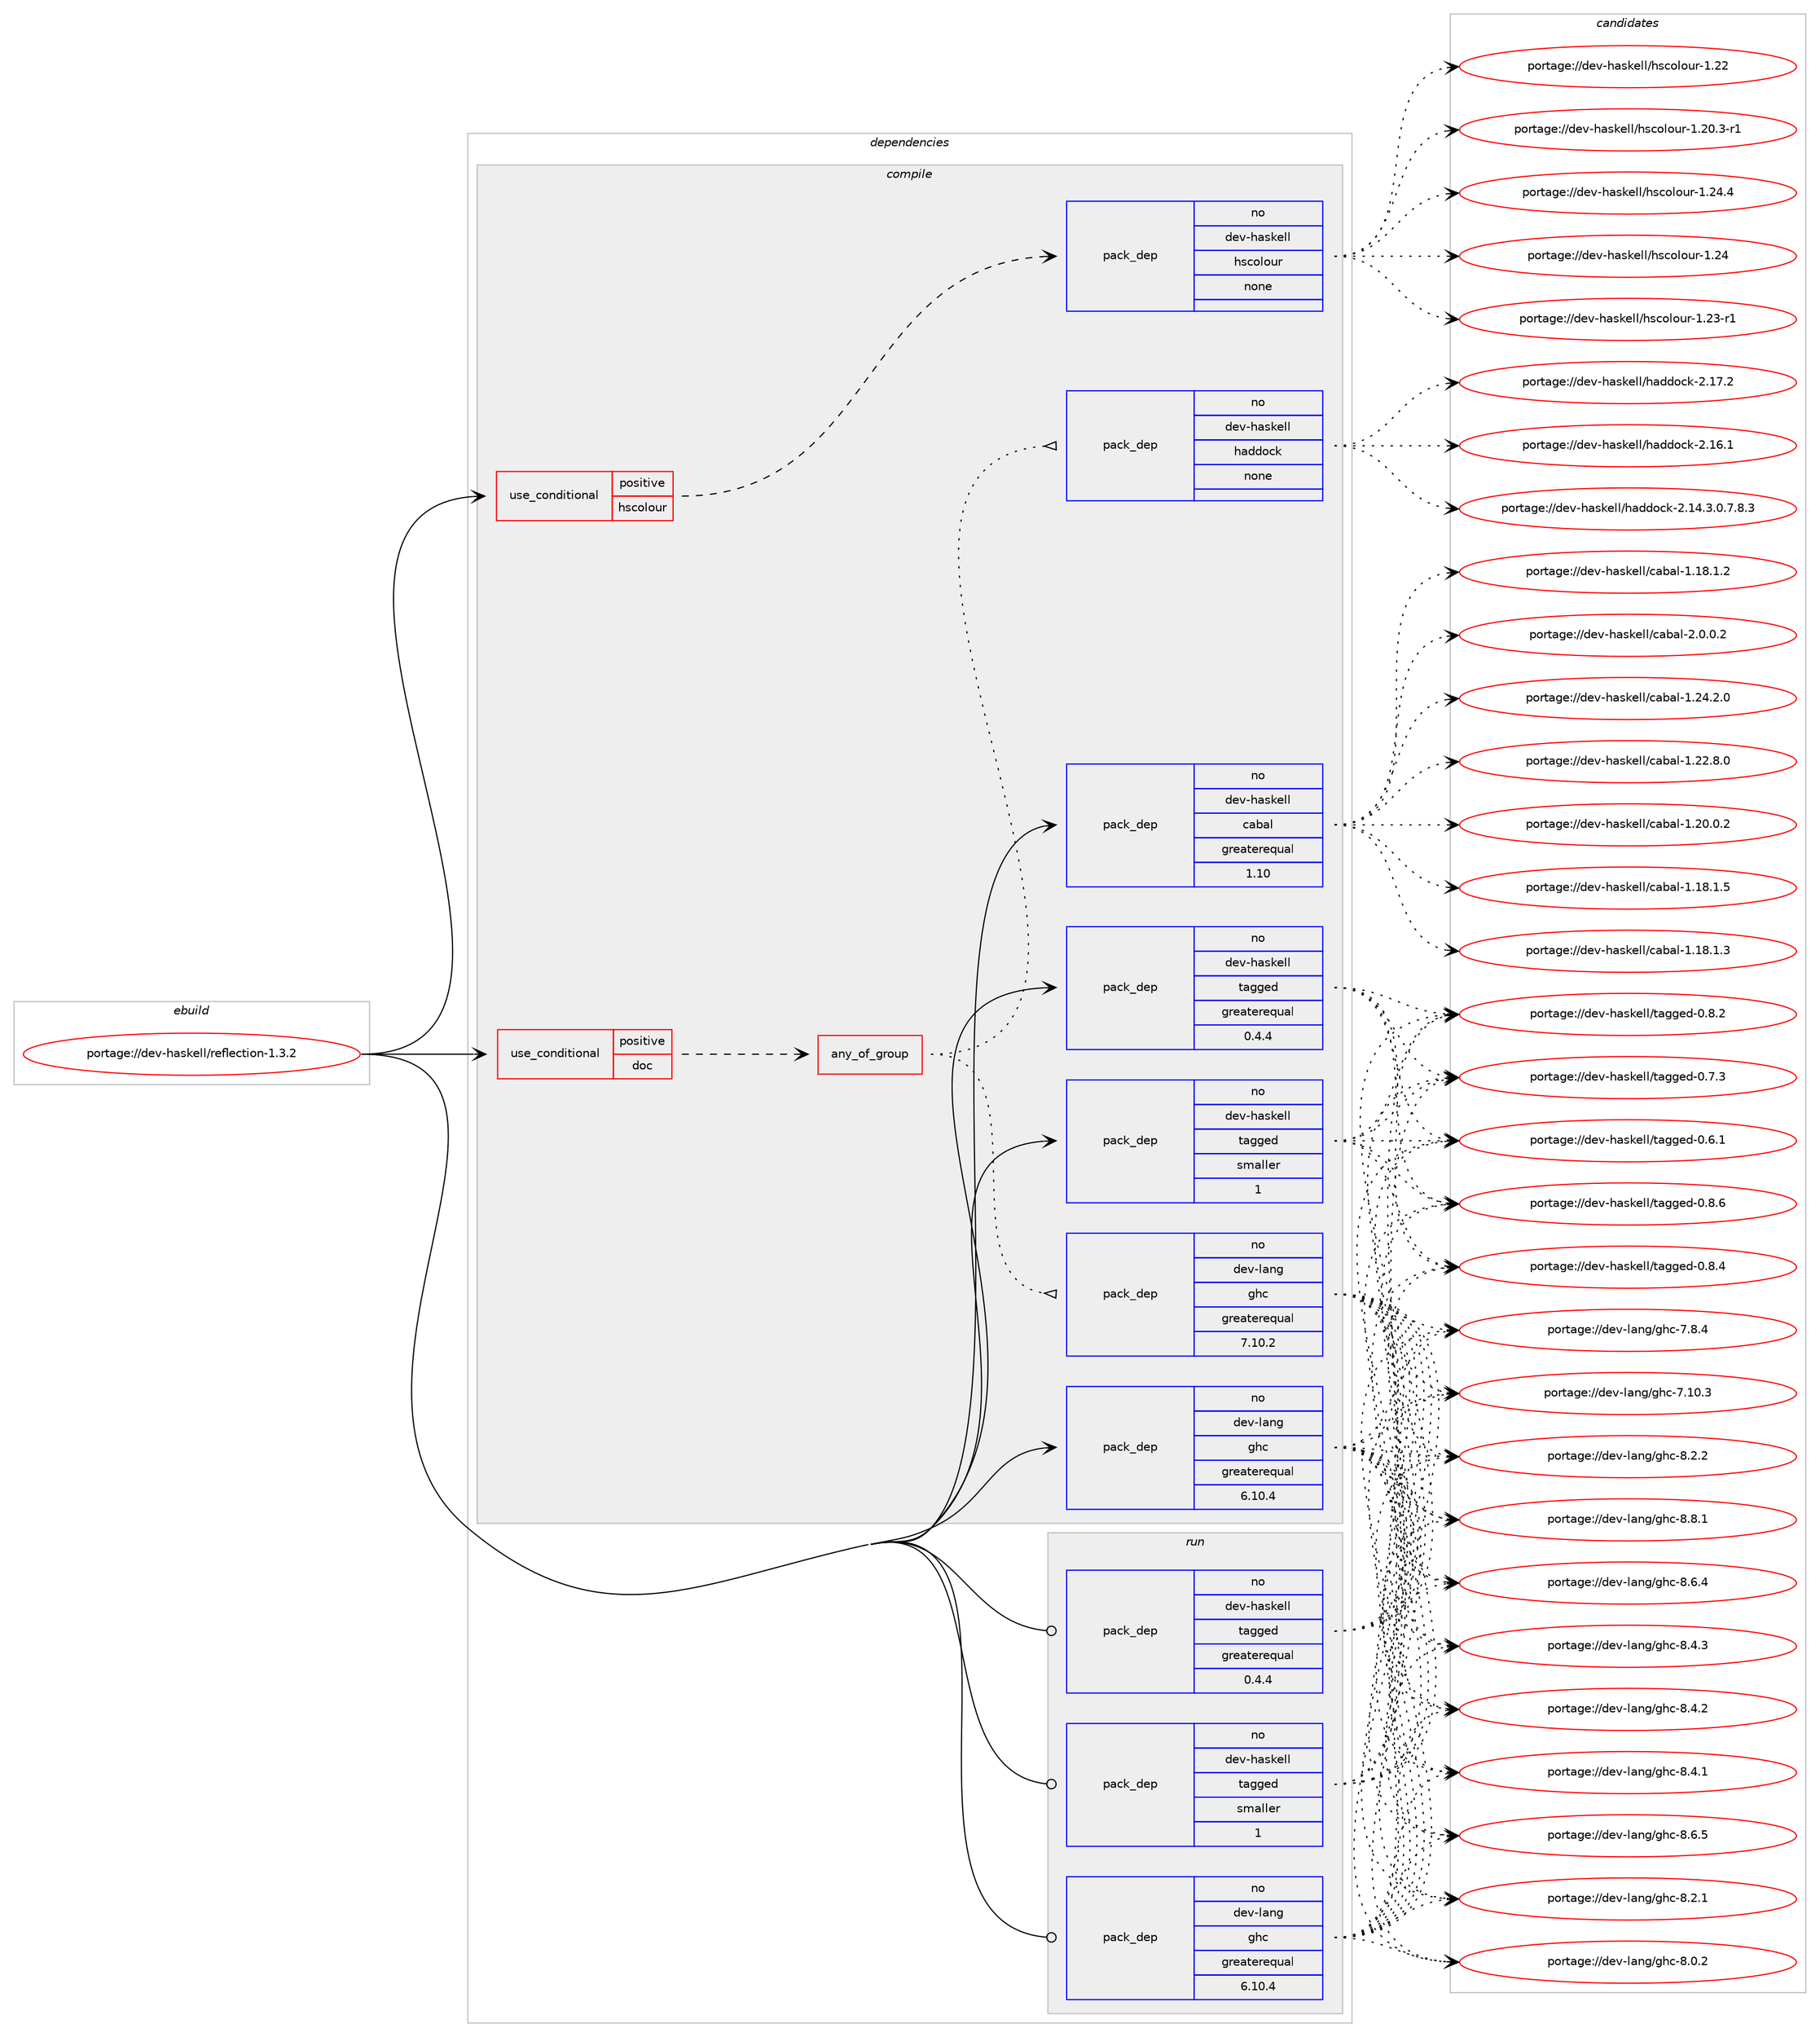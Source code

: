 digraph prolog {

# *************
# Graph options
# *************

newrank=true;
concentrate=true;
compound=true;
graph [rankdir=LR,fontname=Helvetica,fontsize=10,ranksep=1.5];#, ranksep=2.5, nodesep=0.2];
edge  [arrowhead=vee];
node  [fontname=Helvetica,fontsize=10];

# **********
# The ebuild
# **********

subgraph cluster_leftcol {
color=gray;
label=<<i>ebuild</i>>;
id [label="portage://dev-haskell/reflection-1.3.2", color=red, width=4, href="../dev-haskell/reflection-1.3.2.svg"];
}

# ****************
# The dependencies
# ****************

subgraph cluster_midcol {
color=gray;
label=<<i>dependencies</i>>;
subgraph cluster_compile {
fillcolor="#eeeeee";
style=filled;
label=<<i>compile</i>>;
subgraph cond132026 {
dependency547009 [label=<<TABLE BORDER="0" CELLBORDER="1" CELLSPACING="0" CELLPADDING="4"><TR><TD ROWSPAN="3" CELLPADDING="10">use_conditional</TD></TR><TR><TD>positive</TD></TR><TR><TD>doc</TD></TR></TABLE>>, shape=none, color=red];
subgraph any5845 {
dependency547010 [label=<<TABLE BORDER="0" CELLBORDER="1" CELLSPACING="0" CELLPADDING="4"><TR><TD CELLPADDING="10">any_of_group</TD></TR></TABLE>>, shape=none, color=red];subgraph pack408901 {
dependency547011 [label=<<TABLE BORDER="0" CELLBORDER="1" CELLSPACING="0" CELLPADDING="4" WIDTH="220"><TR><TD ROWSPAN="6" CELLPADDING="30">pack_dep</TD></TR><TR><TD WIDTH="110">no</TD></TR><TR><TD>dev-haskell</TD></TR><TR><TD>haddock</TD></TR><TR><TD>none</TD></TR><TR><TD></TD></TR></TABLE>>, shape=none, color=blue];
}
dependency547010:e -> dependency547011:w [weight=20,style="dotted",arrowhead="oinv"];
subgraph pack408902 {
dependency547012 [label=<<TABLE BORDER="0" CELLBORDER="1" CELLSPACING="0" CELLPADDING="4" WIDTH="220"><TR><TD ROWSPAN="6" CELLPADDING="30">pack_dep</TD></TR><TR><TD WIDTH="110">no</TD></TR><TR><TD>dev-lang</TD></TR><TR><TD>ghc</TD></TR><TR><TD>greaterequal</TD></TR><TR><TD>7.10.2</TD></TR></TABLE>>, shape=none, color=blue];
}
dependency547010:e -> dependency547012:w [weight=20,style="dotted",arrowhead="oinv"];
}
dependency547009:e -> dependency547010:w [weight=20,style="dashed",arrowhead="vee"];
}
id:e -> dependency547009:w [weight=20,style="solid",arrowhead="vee"];
subgraph cond132027 {
dependency547013 [label=<<TABLE BORDER="0" CELLBORDER="1" CELLSPACING="0" CELLPADDING="4"><TR><TD ROWSPAN="3" CELLPADDING="10">use_conditional</TD></TR><TR><TD>positive</TD></TR><TR><TD>hscolour</TD></TR></TABLE>>, shape=none, color=red];
subgraph pack408903 {
dependency547014 [label=<<TABLE BORDER="0" CELLBORDER="1" CELLSPACING="0" CELLPADDING="4" WIDTH="220"><TR><TD ROWSPAN="6" CELLPADDING="30">pack_dep</TD></TR><TR><TD WIDTH="110">no</TD></TR><TR><TD>dev-haskell</TD></TR><TR><TD>hscolour</TD></TR><TR><TD>none</TD></TR><TR><TD></TD></TR></TABLE>>, shape=none, color=blue];
}
dependency547013:e -> dependency547014:w [weight=20,style="dashed",arrowhead="vee"];
}
id:e -> dependency547013:w [weight=20,style="solid",arrowhead="vee"];
subgraph pack408904 {
dependency547015 [label=<<TABLE BORDER="0" CELLBORDER="1" CELLSPACING="0" CELLPADDING="4" WIDTH="220"><TR><TD ROWSPAN="6" CELLPADDING="30">pack_dep</TD></TR><TR><TD WIDTH="110">no</TD></TR><TR><TD>dev-haskell</TD></TR><TR><TD>cabal</TD></TR><TR><TD>greaterequal</TD></TR><TR><TD>1.10</TD></TR></TABLE>>, shape=none, color=blue];
}
id:e -> dependency547015:w [weight=20,style="solid",arrowhead="vee"];
subgraph pack408905 {
dependency547016 [label=<<TABLE BORDER="0" CELLBORDER="1" CELLSPACING="0" CELLPADDING="4" WIDTH="220"><TR><TD ROWSPAN="6" CELLPADDING="30">pack_dep</TD></TR><TR><TD WIDTH="110">no</TD></TR><TR><TD>dev-haskell</TD></TR><TR><TD>tagged</TD></TR><TR><TD>greaterequal</TD></TR><TR><TD>0.4.4</TD></TR></TABLE>>, shape=none, color=blue];
}
id:e -> dependency547016:w [weight=20,style="solid",arrowhead="vee"];
subgraph pack408906 {
dependency547017 [label=<<TABLE BORDER="0" CELLBORDER="1" CELLSPACING="0" CELLPADDING="4" WIDTH="220"><TR><TD ROWSPAN="6" CELLPADDING="30">pack_dep</TD></TR><TR><TD WIDTH="110">no</TD></TR><TR><TD>dev-haskell</TD></TR><TR><TD>tagged</TD></TR><TR><TD>smaller</TD></TR><TR><TD>1</TD></TR></TABLE>>, shape=none, color=blue];
}
id:e -> dependency547017:w [weight=20,style="solid",arrowhead="vee"];
subgraph pack408907 {
dependency547018 [label=<<TABLE BORDER="0" CELLBORDER="1" CELLSPACING="0" CELLPADDING="4" WIDTH="220"><TR><TD ROWSPAN="6" CELLPADDING="30">pack_dep</TD></TR><TR><TD WIDTH="110">no</TD></TR><TR><TD>dev-lang</TD></TR><TR><TD>ghc</TD></TR><TR><TD>greaterequal</TD></TR><TR><TD>6.10.4</TD></TR></TABLE>>, shape=none, color=blue];
}
id:e -> dependency547018:w [weight=20,style="solid",arrowhead="vee"];
}
subgraph cluster_compileandrun {
fillcolor="#eeeeee";
style=filled;
label=<<i>compile and run</i>>;
}
subgraph cluster_run {
fillcolor="#eeeeee";
style=filled;
label=<<i>run</i>>;
subgraph pack408908 {
dependency547019 [label=<<TABLE BORDER="0" CELLBORDER="1" CELLSPACING="0" CELLPADDING="4" WIDTH="220"><TR><TD ROWSPAN="6" CELLPADDING="30">pack_dep</TD></TR><TR><TD WIDTH="110">no</TD></TR><TR><TD>dev-haskell</TD></TR><TR><TD>tagged</TD></TR><TR><TD>greaterequal</TD></TR><TR><TD>0.4.4</TD></TR></TABLE>>, shape=none, color=blue];
}
id:e -> dependency547019:w [weight=20,style="solid",arrowhead="odot"];
subgraph pack408909 {
dependency547020 [label=<<TABLE BORDER="0" CELLBORDER="1" CELLSPACING="0" CELLPADDING="4" WIDTH="220"><TR><TD ROWSPAN="6" CELLPADDING="30">pack_dep</TD></TR><TR><TD WIDTH="110">no</TD></TR><TR><TD>dev-haskell</TD></TR><TR><TD>tagged</TD></TR><TR><TD>smaller</TD></TR><TR><TD>1</TD></TR></TABLE>>, shape=none, color=blue];
}
id:e -> dependency547020:w [weight=20,style="solid",arrowhead="odot"];
subgraph pack408910 {
dependency547021 [label=<<TABLE BORDER="0" CELLBORDER="1" CELLSPACING="0" CELLPADDING="4" WIDTH="220"><TR><TD ROWSPAN="6" CELLPADDING="30">pack_dep</TD></TR><TR><TD WIDTH="110">no</TD></TR><TR><TD>dev-lang</TD></TR><TR><TD>ghc</TD></TR><TR><TD>greaterequal</TD></TR><TR><TD>6.10.4</TD></TR></TABLE>>, shape=none, color=blue];
}
id:e -> dependency547021:w [weight=20,style="solid",arrowhead="odot"];
}
}

# **************
# The candidates
# **************

subgraph cluster_choices {
rank=same;
color=gray;
label=<<i>candidates</i>>;

subgraph choice408901 {
color=black;
nodesep=1;
choice100101118451049711510710110810847104971001001119910745504649554650 [label="portage://dev-haskell/haddock-2.17.2", color=red, width=4,href="../dev-haskell/haddock-2.17.2.svg"];
choice100101118451049711510710110810847104971001001119910745504649544649 [label="portage://dev-haskell/haddock-2.16.1", color=red, width=4,href="../dev-haskell/haddock-2.16.1.svg"];
choice1001011184510497115107101108108471049710010011199107455046495246514648465546564651 [label="portage://dev-haskell/haddock-2.14.3.0.7.8.3", color=red, width=4,href="../dev-haskell/haddock-2.14.3.0.7.8.3.svg"];
dependency547011:e -> choice100101118451049711510710110810847104971001001119910745504649554650:w [style=dotted,weight="100"];
dependency547011:e -> choice100101118451049711510710110810847104971001001119910745504649544649:w [style=dotted,weight="100"];
dependency547011:e -> choice1001011184510497115107101108108471049710010011199107455046495246514648465546564651:w [style=dotted,weight="100"];
}
subgraph choice408902 {
color=black;
nodesep=1;
choice10010111845108971101034710310499455646564649 [label="portage://dev-lang/ghc-8.8.1", color=red, width=4,href="../dev-lang/ghc-8.8.1.svg"];
choice10010111845108971101034710310499455646544653 [label="portage://dev-lang/ghc-8.6.5", color=red, width=4,href="../dev-lang/ghc-8.6.5.svg"];
choice10010111845108971101034710310499455646544652 [label="portage://dev-lang/ghc-8.6.4", color=red, width=4,href="../dev-lang/ghc-8.6.4.svg"];
choice10010111845108971101034710310499455646524651 [label="portage://dev-lang/ghc-8.4.3", color=red, width=4,href="../dev-lang/ghc-8.4.3.svg"];
choice10010111845108971101034710310499455646524650 [label="portage://dev-lang/ghc-8.4.2", color=red, width=4,href="../dev-lang/ghc-8.4.2.svg"];
choice10010111845108971101034710310499455646524649 [label="portage://dev-lang/ghc-8.4.1", color=red, width=4,href="../dev-lang/ghc-8.4.1.svg"];
choice10010111845108971101034710310499455646504650 [label="portage://dev-lang/ghc-8.2.2", color=red, width=4,href="../dev-lang/ghc-8.2.2.svg"];
choice10010111845108971101034710310499455646504649 [label="portage://dev-lang/ghc-8.2.1", color=red, width=4,href="../dev-lang/ghc-8.2.1.svg"];
choice10010111845108971101034710310499455646484650 [label="portage://dev-lang/ghc-8.0.2", color=red, width=4,href="../dev-lang/ghc-8.0.2.svg"];
choice10010111845108971101034710310499455546564652 [label="portage://dev-lang/ghc-7.8.4", color=red, width=4,href="../dev-lang/ghc-7.8.4.svg"];
choice1001011184510897110103471031049945554649484651 [label="portage://dev-lang/ghc-7.10.3", color=red, width=4,href="../dev-lang/ghc-7.10.3.svg"];
dependency547012:e -> choice10010111845108971101034710310499455646564649:w [style=dotted,weight="100"];
dependency547012:e -> choice10010111845108971101034710310499455646544653:w [style=dotted,weight="100"];
dependency547012:e -> choice10010111845108971101034710310499455646544652:w [style=dotted,weight="100"];
dependency547012:e -> choice10010111845108971101034710310499455646524651:w [style=dotted,weight="100"];
dependency547012:e -> choice10010111845108971101034710310499455646524650:w [style=dotted,weight="100"];
dependency547012:e -> choice10010111845108971101034710310499455646524649:w [style=dotted,weight="100"];
dependency547012:e -> choice10010111845108971101034710310499455646504650:w [style=dotted,weight="100"];
dependency547012:e -> choice10010111845108971101034710310499455646504649:w [style=dotted,weight="100"];
dependency547012:e -> choice10010111845108971101034710310499455646484650:w [style=dotted,weight="100"];
dependency547012:e -> choice10010111845108971101034710310499455546564652:w [style=dotted,weight="100"];
dependency547012:e -> choice1001011184510897110103471031049945554649484651:w [style=dotted,weight="100"];
}
subgraph choice408903 {
color=black;
nodesep=1;
choice1001011184510497115107101108108471041159911110811111711445494650524652 [label="portage://dev-haskell/hscolour-1.24.4", color=red, width=4,href="../dev-haskell/hscolour-1.24.4.svg"];
choice100101118451049711510710110810847104115991111081111171144549465052 [label="portage://dev-haskell/hscolour-1.24", color=red, width=4,href="../dev-haskell/hscolour-1.24.svg"];
choice1001011184510497115107101108108471041159911110811111711445494650514511449 [label="portage://dev-haskell/hscolour-1.23-r1", color=red, width=4,href="../dev-haskell/hscolour-1.23-r1.svg"];
choice100101118451049711510710110810847104115991111081111171144549465050 [label="portage://dev-haskell/hscolour-1.22", color=red, width=4,href="../dev-haskell/hscolour-1.22.svg"];
choice10010111845104971151071011081084710411599111108111117114454946504846514511449 [label="portage://dev-haskell/hscolour-1.20.3-r1", color=red, width=4,href="../dev-haskell/hscolour-1.20.3-r1.svg"];
dependency547014:e -> choice1001011184510497115107101108108471041159911110811111711445494650524652:w [style=dotted,weight="100"];
dependency547014:e -> choice100101118451049711510710110810847104115991111081111171144549465052:w [style=dotted,weight="100"];
dependency547014:e -> choice1001011184510497115107101108108471041159911110811111711445494650514511449:w [style=dotted,weight="100"];
dependency547014:e -> choice100101118451049711510710110810847104115991111081111171144549465050:w [style=dotted,weight="100"];
dependency547014:e -> choice10010111845104971151071011081084710411599111108111117114454946504846514511449:w [style=dotted,weight="100"];
}
subgraph choice408904 {
color=black;
nodesep=1;
choice100101118451049711510710110810847999798971084550464846484650 [label="portage://dev-haskell/cabal-2.0.0.2", color=red, width=4,href="../dev-haskell/cabal-2.0.0.2.svg"];
choice10010111845104971151071011081084799979897108454946505246504648 [label="portage://dev-haskell/cabal-1.24.2.0", color=red, width=4,href="../dev-haskell/cabal-1.24.2.0.svg"];
choice10010111845104971151071011081084799979897108454946505046564648 [label="portage://dev-haskell/cabal-1.22.8.0", color=red, width=4,href="../dev-haskell/cabal-1.22.8.0.svg"];
choice10010111845104971151071011081084799979897108454946504846484650 [label="portage://dev-haskell/cabal-1.20.0.2", color=red, width=4,href="../dev-haskell/cabal-1.20.0.2.svg"];
choice10010111845104971151071011081084799979897108454946495646494653 [label="portage://dev-haskell/cabal-1.18.1.5", color=red, width=4,href="../dev-haskell/cabal-1.18.1.5.svg"];
choice10010111845104971151071011081084799979897108454946495646494651 [label="portage://dev-haskell/cabal-1.18.1.3", color=red, width=4,href="../dev-haskell/cabal-1.18.1.3.svg"];
choice10010111845104971151071011081084799979897108454946495646494650 [label="portage://dev-haskell/cabal-1.18.1.2", color=red, width=4,href="../dev-haskell/cabal-1.18.1.2.svg"];
dependency547015:e -> choice100101118451049711510710110810847999798971084550464846484650:w [style=dotted,weight="100"];
dependency547015:e -> choice10010111845104971151071011081084799979897108454946505246504648:w [style=dotted,weight="100"];
dependency547015:e -> choice10010111845104971151071011081084799979897108454946505046564648:w [style=dotted,weight="100"];
dependency547015:e -> choice10010111845104971151071011081084799979897108454946504846484650:w [style=dotted,weight="100"];
dependency547015:e -> choice10010111845104971151071011081084799979897108454946495646494653:w [style=dotted,weight="100"];
dependency547015:e -> choice10010111845104971151071011081084799979897108454946495646494651:w [style=dotted,weight="100"];
dependency547015:e -> choice10010111845104971151071011081084799979897108454946495646494650:w [style=dotted,weight="100"];
}
subgraph choice408905 {
color=black;
nodesep=1;
choice10010111845104971151071011081084711697103103101100454846564654 [label="portage://dev-haskell/tagged-0.8.6", color=red, width=4,href="../dev-haskell/tagged-0.8.6.svg"];
choice10010111845104971151071011081084711697103103101100454846564652 [label="portage://dev-haskell/tagged-0.8.4", color=red, width=4,href="../dev-haskell/tagged-0.8.4.svg"];
choice10010111845104971151071011081084711697103103101100454846564650 [label="portage://dev-haskell/tagged-0.8.2", color=red, width=4,href="../dev-haskell/tagged-0.8.2.svg"];
choice10010111845104971151071011081084711697103103101100454846554651 [label="portage://dev-haskell/tagged-0.7.3", color=red, width=4,href="../dev-haskell/tagged-0.7.3.svg"];
choice10010111845104971151071011081084711697103103101100454846544649 [label="portage://dev-haskell/tagged-0.6.1", color=red, width=4,href="../dev-haskell/tagged-0.6.1.svg"];
dependency547016:e -> choice10010111845104971151071011081084711697103103101100454846564654:w [style=dotted,weight="100"];
dependency547016:e -> choice10010111845104971151071011081084711697103103101100454846564652:w [style=dotted,weight="100"];
dependency547016:e -> choice10010111845104971151071011081084711697103103101100454846564650:w [style=dotted,weight="100"];
dependency547016:e -> choice10010111845104971151071011081084711697103103101100454846554651:w [style=dotted,weight="100"];
dependency547016:e -> choice10010111845104971151071011081084711697103103101100454846544649:w [style=dotted,weight="100"];
}
subgraph choice408906 {
color=black;
nodesep=1;
choice10010111845104971151071011081084711697103103101100454846564654 [label="portage://dev-haskell/tagged-0.8.6", color=red, width=4,href="../dev-haskell/tagged-0.8.6.svg"];
choice10010111845104971151071011081084711697103103101100454846564652 [label="portage://dev-haskell/tagged-0.8.4", color=red, width=4,href="../dev-haskell/tagged-0.8.4.svg"];
choice10010111845104971151071011081084711697103103101100454846564650 [label="portage://dev-haskell/tagged-0.8.2", color=red, width=4,href="../dev-haskell/tagged-0.8.2.svg"];
choice10010111845104971151071011081084711697103103101100454846554651 [label="portage://dev-haskell/tagged-0.7.3", color=red, width=4,href="../dev-haskell/tagged-0.7.3.svg"];
choice10010111845104971151071011081084711697103103101100454846544649 [label="portage://dev-haskell/tagged-0.6.1", color=red, width=4,href="../dev-haskell/tagged-0.6.1.svg"];
dependency547017:e -> choice10010111845104971151071011081084711697103103101100454846564654:w [style=dotted,weight="100"];
dependency547017:e -> choice10010111845104971151071011081084711697103103101100454846564652:w [style=dotted,weight="100"];
dependency547017:e -> choice10010111845104971151071011081084711697103103101100454846564650:w [style=dotted,weight="100"];
dependency547017:e -> choice10010111845104971151071011081084711697103103101100454846554651:w [style=dotted,weight="100"];
dependency547017:e -> choice10010111845104971151071011081084711697103103101100454846544649:w [style=dotted,weight="100"];
}
subgraph choice408907 {
color=black;
nodesep=1;
choice10010111845108971101034710310499455646564649 [label="portage://dev-lang/ghc-8.8.1", color=red, width=4,href="../dev-lang/ghc-8.8.1.svg"];
choice10010111845108971101034710310499455646544653 [label="portage://dev-lang/ghc-8.6.5", color=red, width=4,href="../dev-lang/ghc-8.6.5.svg"];
choice10010111845108971101034710310499455646544652 [label="portage://dev-lang/ghc-8.6.4", color=red, width=4,href="../dev-lang/ghc-8.6.4.svg"];
choice10010111845108971101034710310499455646524651 [label="portage://dev-lang/ghc-8.4.3", color=red, width=4,href="../dev-lang/ghc-8.4.3.svg"];
choice10010111845108971101034710310499455646524650 [label="portage://dev-lang/ghc-8.4.2", color=red, width=4,href="../dev-lang/ghc-8.4.2.svg"];
choice10010111845108971101034710310499455646524649 [label="portage://dev-lang/ghc-8.4.1", color=red, width=4,href="../dev-lang/ghc-8.4.1.svg"];
choice10010111845108971101034710310499455646504650 [label="portage://dev-lang/ghc-8.2.2", color=red, width=4,href="../dev-lang/ghc-8.2.2.svg"];
choice10010111845108971101034710310499455646504649 [label="portage://dev-lang/ghc-8.2.1", color=red, width=4,href="../dev-lang/ghc-8.2.1.svg"];
choice10010111845108971101034710310499455646484650 [label="portage://dev-lang/ghc-8.0.2", color=red, width=4,href="../dev-lang/ghc-8.0.2.svg"];
choice10010111845108971101034710310499455546564652 [label="portage://dev-lang/ghc-7.8.4", color=red, width=4,href="../dev-lang/ghc-7.8.4.svg"];
choice1001011184510897110103471031049945554649484651 [label="portage://dev-lang/ghc-7.10.3", color=red, width=4,href="../dev-lang/ghc-7.10.3.svg"];
dependency547018:e -> choice10010111845108971101034710310499455646564649:w [style=dotted,weight="100"];
dependency547018:e -> choice10010111845108971101034710310499455646544653:w [style=dotted,weight="100"];
dependency547018:e -> choice10010111845108971101034710310499455646544652:w [style=dotted,weight="100"];
dependency547018:e -> choice10010111845108971101034710310499455646524651:w [style=dotted,weight="100"];
dependency547018:e -> choice10010111845108971101034710310499455646524650:w [style=dotted,weight="100"];
dependency547018:e -> choice10010111845108971101034710310499455646524649:w [style=dotted,weight="100"];
dependency547018:e -> choice10010111845108971101034710310499455646504650:w [style=dotted,weight="100"];
dependency547018:e -> choice10010111845108971101034710310499455646504649:w [style=dotted,weight="100"];
dependency547018:e -> choice10010111845108971101034710310499455646484650:w [style=dotted,weight="100"];
dependency547018:e -> choice10010111845108971101034710310499455546564652:w [style=dotted,weight="100"];
dependency547018:e -> choice1001011184510897110103471031049945554649484651:w [style=dotted,weight="100"];
}
subgraph choice408908 {
color=black;
nodesep=1;
choice10010111845104971151071011081084711697103103101100454846564654 [label="portage://dev-haskell/tagged-0.8.6", color=red, width=4,href="../dev-haskell/tagged-0.8.6.svg"];
choice10010111845104971151071011081084711697103103101100454846564652 [label="portage://dev-haskell/tagged-0.8.4", color=red, width=4,href="../dev-haskell/tagged-0.8.4.svg"];
choice10010111845104971151071011081084711697103103101100454846564650 [label="portage://dev-haskell/tagged-0.8.2", color=red, width=4,href="../dev-haskell/tagged-0.8.2.svg"];
choice10010111845104971151071011081084711697103103101100454846554651 [label="portage://dev-haskell/tagged-0.7.3", color=red, width=4,href="../dev-haskell/tagged-0.7.3.svg"];
choice10010111845104971151071011081084711697103103101100454846544649 [label="portage://dev-haskell/tagged-0.6.1", color=red, width=4,href="../dev-haskell/tagged-0.6.1.svg"];
dependency547019:e -> choice10010111845104971151071011081084711697103103101100454846564654:w [style=dotted,weight="100"];
dependency547019:e -> choice10010111845104971151071011081084711697103103101100454846564652:w [style=dotted,weight="100"];
dependency547019:e -> choice10010111845104971151071011081084711697103103101100454846564650:w [style=dotted,weight="100"];
dependency547019:e -> choice10010111845104971151071011081084711697103103101100454846554651:w [style=dotted,weight="100"];
dependency547019:e -> choice10010111845104971151071011081084711697103103101100454846544649:w [style=dotted,weight="100"];
}
subgraph choice408909 {
color=black;
nodesep=1;
choice10010111845104971151071011081084711697103103101100454846564654 [label="portage://dev-haskell/tagged-0.8.6", color=red, width=4,href="../dev-haskell/tagged-0.8.6.svg"];
choice10010111845104971151071011081084711697103103101100454846564652 [label="portage://dev-haskell/tagged-0.8.4", color=red, width=4,href="../dev-haskell/tagged-0.8.4.svg"];
choice10010111845104971151071011081084711697103103101100454846564650 [label="portage://dev-haskell/tagged-0.8.2", color=red, width=4,href="../dev-haskell/tagged-0.8.2.svg"];
choice10010111845104971151071011081084711697103103101100454846554651 [label="portage://dev-haskell/tagged-0.7.3", color=red, width=4,href="../dev-haskell/tagged-0.7.3.svg"];
choice10010111845104971151071011081084711697103103101100454846544649 [label="portage://dev-haskell/tagged-0.6.1", color=red, width=4,href="../dev-haskell/tagged-0.6.1.svg"];
dependency547020:e -> choice10010111845104971151071011081084711697103103101100454846564654:w [style=dotted,weight="100"];
dependency547020:e -> choice10010111845104971151071011081084711697103103101100454846564652:w [style=dotted,weight="100"];
dependency547020:e -> choice10010111845104971151071011081084711697103103101100454846564650:w [style=dotted,weight="100"];
dependency547020:e -> choice10010111845104971151071011081084711697103103101100454846554651:w [style=dotted,weight="100"];
dependency547020:e -> choice10010111845104971151071011081084711697103103101100454846544649:w [style=dotted,weight="100"];
}
subgraph choice408910 {
color=black;
nodesep=1;
choice10010111845108971101034710310499455646564649 [label="portage://dev-lang/ghc-8.8.1", color=red, width=4,href="../dev-lang/ghc-8.8.1.svg"];
choice10010111845108971101034710310499455646544653 [label="portage://dev-lang/ghc-8.6.5", color=red, width=4,href="../dev-lang/ghc-8.6.5.svg"];
choice10010111845108971101034710310499455646544652 [label="portage://dev-lang/ghc-8.6.4", color=red, width=4,href="../dev-lang/ghc-8.6.4.svg"];
choice10010111845108971101034710310499455646524651 [label="portage://dev-lang/ghc-8.4.3", color=red, width=4,href="../dev-lang/ghc-8.4.3.svg"];
choice10010111845108971101034710310499455646524650 [label="portage://dev-lang/ghc-8.4.2", color=red, width=4,href="../dev-lang/ghc-8.4.2.svg"];
choice10010111845108971101034710310499455646524649 [label="portage://dev-lang/ghc-8.4.1", color=red, width=4,href="../dev-lang/ghc-8.4.1.svg"];
choice10010111845108971101034710310499455646504650 [label="portage://dev-lang/ghc-8.2.2", color=red, width=4,href="../dev-lang/ghc-8.2.2.svg"];
choice10010111845108971101034710310499455646504649 [label="portage://dev-lang/ghc-8.2.1", color=red, width=4,href="../dev-lang/ghc-8.2.1.svg"];
choice10010111845108971101034710310499455646484650 [label="portage://dev-lang/ghc-8.0.2", color=red, width=4,href="../dev-lang/ghc-8.0.2.svg"];
choice10010111845108971101034710310499455546564652 [label="portage://dev-lang/ghc-7.8.4", color=red, width=4,href="../dev-lang/ghc-7.8.4.svg"];
choice1001011184510897110103471031049945554649484651 [label="portage://dev-lang/ghc-7.10.3", color=red, width=4,href="../dev-lang/ghc-7.10.3.svg"];
dependency547021:e -> choice10010111845108971101034710310499455646564649:w [style=dotted,weight="100"];
dependency547021:e -> choice10010111845108971101034710310499455646544653:w [style=dotted,weight="100"];
dependency547021:e -> choice10010111845108971101034710310499455646544652:w [style=dotted,weight="100"];
dependency547021:e -> choice10010111845108971101034710310499455646524651:w [style=dotted,weight="100"];
dependency547021:e -> choice10010111845108971101034710310499455646524650:w [style=dotted,weight="100"];
dependency547021:e -> choice10010111845108971101034710310499455646524649:w [style=dotted,weight="100"];
dependency547021:e -> choice10010111845108971101034710310499455646504650:w [style=dotted,weight="100"];
dependency547021:e -> choice10010111845108971101034710310499455646504649:w [style=dotted,weight="100"];
dependency547021:e -> choice10010111845108971101034710310499455646484650:w [style=dotted,weight="100"];
dependency547021:e -> choice10010111845108971101034710310499455546564652:w [style=dotted,weight="100"];
dependency547021:e -> choice1001011184510897110103471031049945554649484651:w [style=dotted,weight="100"];
}
}

}
